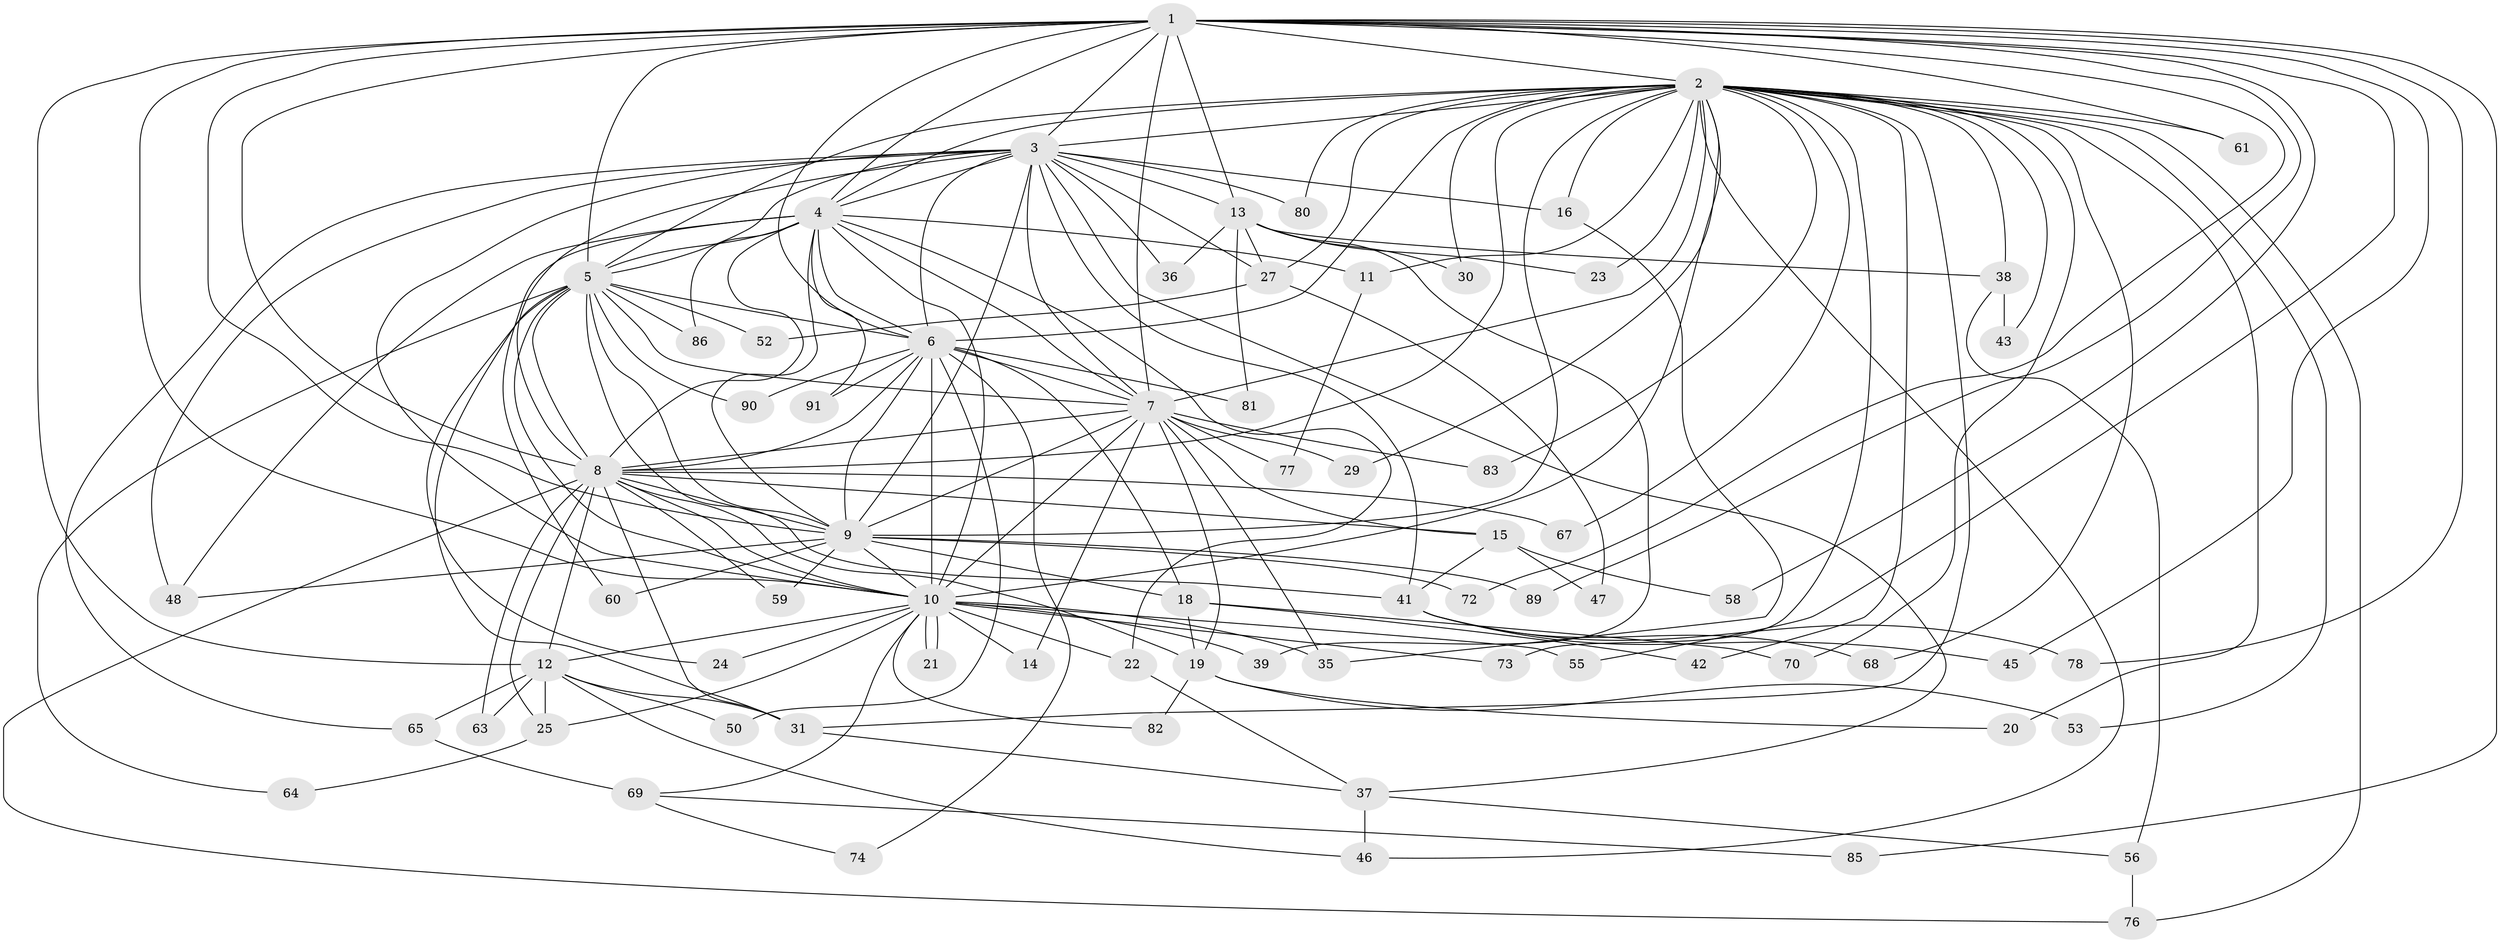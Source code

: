// Generated by graph-tools (version 1.1) at 2025/51/02/27/25 19:51:48]
// undirected, 71 vertices, 179 edges
graph export_dot {
graph [start="1"]
  node [color=gray90,style=filled];
  1 [super="+75"];
  2 [super="+26"];
  3 [super="+51"];
  4 [super="+66"];
  5 [super="+62"];
  6 [super="+87"];
  7 [super="+49"];
  8 [super="+32"];
  9 [super="+88"];
  10 [super="+28"];
  11;
  12 [super="+17"];
  13 [super="+40"];
  14;
  15 [super="+34"];
  16;
  18;
  19 [super="+71"];
  20;
  21 [super="+33"];
  22;
  23;
  24;
  25;
  27;
  29;
  30;
  31 [super="+44"];
  35 [super="+57"];
  36;
  37 [super="+54"];
  38;
  39;
  41;
  42;
  43;
  45;
  46 [super="+79"];
  47;
  48;
  50;
  52;
  53;
  55;
  56 [super="+84"];
  58;
  59;
  60;
  61;
  63;
  64;
  65;
  67;
  68;
  69;
  70;
  72;
  73;
  74;
  76;
  77;
  78;
  80;
  81;
  82;
  83;
  85;
  86;
  89;
  90;
  91;
  1 -- 2;
  1 -- 3;
  1 -- 4;
  1 -- 5;
  1 -- 6;
  1 -- 7;
  1 -- 8;
  1 -- 9;
  1 -- 10;
  1 -- 13;
  1 -- 45;
  1 -- 55;
  1 -- 58;
  1 -- 61;
  1 -- 72;
  1 -- 85;
  1 -- 89;
  1 -- 12 [weight=2];
  1 -- 78;
  2 -- 3;
  2 -- 4;
  2 -- 5 [weight=2];
  2 -- 6;
  2 -- 7;
  2 -- 8 [weight=2];
  2 -- 9;
  2 -- 10;
  2 -- 11;
  2 -- 16;
  2 -- 20;
  2 -- 23;
  2 -- 29;
  2 -- 30;
  2 -- 31;
  2 -- 38;
  2 -- 42;
  2 -- 43;
  2 -- 53;
  2 -- 67;
  2 -- 68;
  2 -- 70;
  2 -- 73;
  2 -- 76;
  2 -- 80;
  2 -- 83;
  2 -- 61;
  2 -- 27;
  2 -- 46;
  3 -- 4;
  3 -- 5;
  3 -- 6;
  3 -- 7;
  3 -- 8;
  3 -- 9;
  3 -- 10;
  3 -- 13;
  3 -- 16;
  3 -- 27;
  3 -- 36;
  3 -- 37;
  3 -- 48;
  3 -- 65;
  3 -- 80;
  3 -- 41;
  4 -- 5;
  4 -- 6;
  4 -- 7;
  4 -- 8 [weight=2];
  4 -- 9;
  4 -- 10;
  4 -- 11;
  4 -- 22;
  4 -- 48;
  4 -- 60;
  4 -- 86;
  4 -- 91;
  5 -- 6;
  5 -- 7;
  5 -- 8;
  5 -- 9;
  5 -- 10;
  5 -- 24;
  5 -- 41;
  5 -- 52;
  5 -- 90;
  5 -- 64;
  5 -- 86;
  5 -- 31;
  6 -- 7;
  6 -- 8;
  6 -- 9;
  6 -- 10 [weight=2];
  6 -- 18;
  6 -- 50;
  6 -- 74;
  6 -- 81;
  6 -- 90;
  6 -- 91;
  7 -- 8;
  7 -- 9;
  7 -- 10 [weight=2];
  7 -- 14;
  7 -- 15;
  7 -- 29;
  7 -- 35;
  7 -- 77;
  7 -- 83;
  7 -- 19;
  8 -- 9;
  8 -- 10;
  8 -- 12;
  8 -- 15 [weight=2];
  8 -- 19;
  8 -- 25;
  8 -- 59;
  8 -- 63;
  8 -- 67;
  8 -- 76;
  8 -- 31;
  9 -- 10;
  9 -- 18;
  9 -- 59;
  9 -- 60;
  9 -- 72;
  9 -- 89;
  9 -- 48;
  10 -- 12;
  10 -- 14;
  10 -- 21 [weight=2];
  10 -- 21;
  10 -- 22;
  10 -- 24;
  10 -- 39;
  10 -- 55;
  10 -- 69;
  10 -- 73;
  10 -- 82;
  10 -- 25;
  10 -- 35;
  11 -- 77;
  12 -- 25;
  12 -- 31;
  12 -- 46;
  12 -- 50;
  12 -- 63;
  12 -- 65;
  13 -- 23;
  13 -- 30;
  13 -- 36;
  13 -- 38;
  13 -- 39;
  13 -- 81;
  13 -- 27;
  15 -- 58;
  15 -- 41;
  15 -- 47;
  16 -- 35;
  18 -- 19;
  18 -- 42;
  18 -- 70;
  19 -- 20;
  19 -- 53;
  19 -- 82;
  22 -- 37;
  25 -- 64;
  27 -- 47;
  27 -- 52;
  31 -- 37;
  37 -- 46;
  37 -- 56;
  38 -- 43;
  38 -- 56;
  41 -- 45;
  41 -- 68;
  41 -- 78;
  56 -- 76;
  65 -- 69;
  69 -- 74;
  69 -- 85;
}
